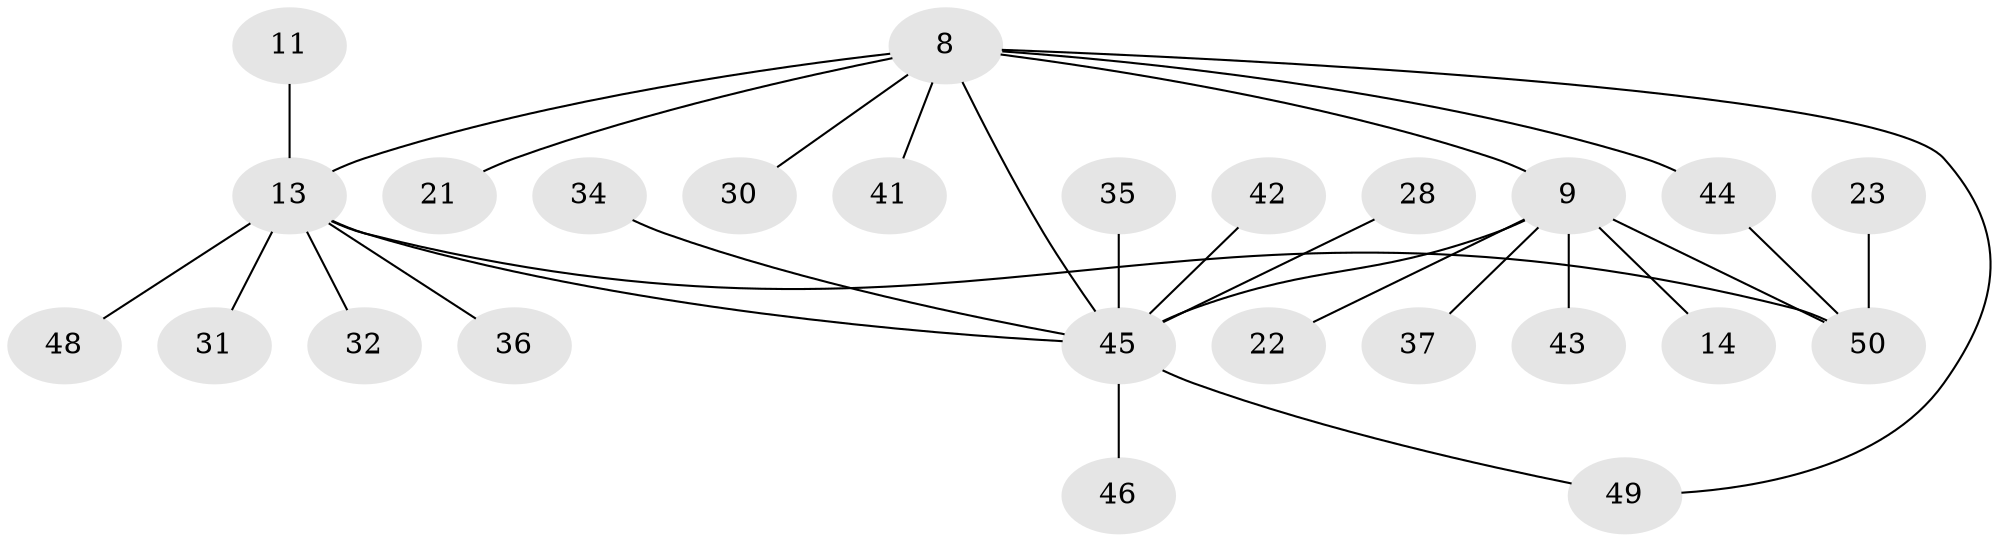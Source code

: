 // original degree distribution, {6: 0.06, 10: 0.04, 3: 0.14, 4: 0.04, 2: 0.22, 7: 0.02, 1: 0.48}
// Generated by graph-tools (version 1.1) at 2025/55/03/09/25 04:55:42]
// undirected, 25 vertices, 29 edges
graph export_dot {
graph [start="1"]
  node [color=gray90,style=filled];
  8 [super="+7"];
  9 [super="+3"];
  11;
  13 [super="+2"];
  14;
  21;
  22;
  23 [super="+15"];
  28 [super="+24"];
  30 [super="+17"];
  31;
  32;
  34 [super="+20"];
  35;
  36;
  37;
  41;
  42 [super="+39"];
  43;
  44 [super="+40"];
  45 [super="+33+10"];
  46;
  48;
  49 [super="+25+26+27+29+38+47"];
  50 [super="+18"];
  8 -- 9 [weight=2];
  8 -- 13 [weight=2];
  8 -- 21;
  8 -- 41;
  8 -- 44;
  8 -- 49;
  8 -- 30;
  8 -- 45;
  9 -- 14;
  9 -- 22;
  9 -- 45 [weight=4];
  9 -- 37;
  9 -- 43;
  9 -- 50;
  11 -- 13;
  13 -- 32;
  13 -- 36;
  13 -- 48;
  13 -- 31;
  13 -- 45;
  13 -- 50 [weight=2];
  23 -- 50;
  28 -- 45;
  34 -- 45;
  35 -- 45;
  42 -- 45;
  44 -- 50;
  45 -- 46;
  45 -- 49;
}
